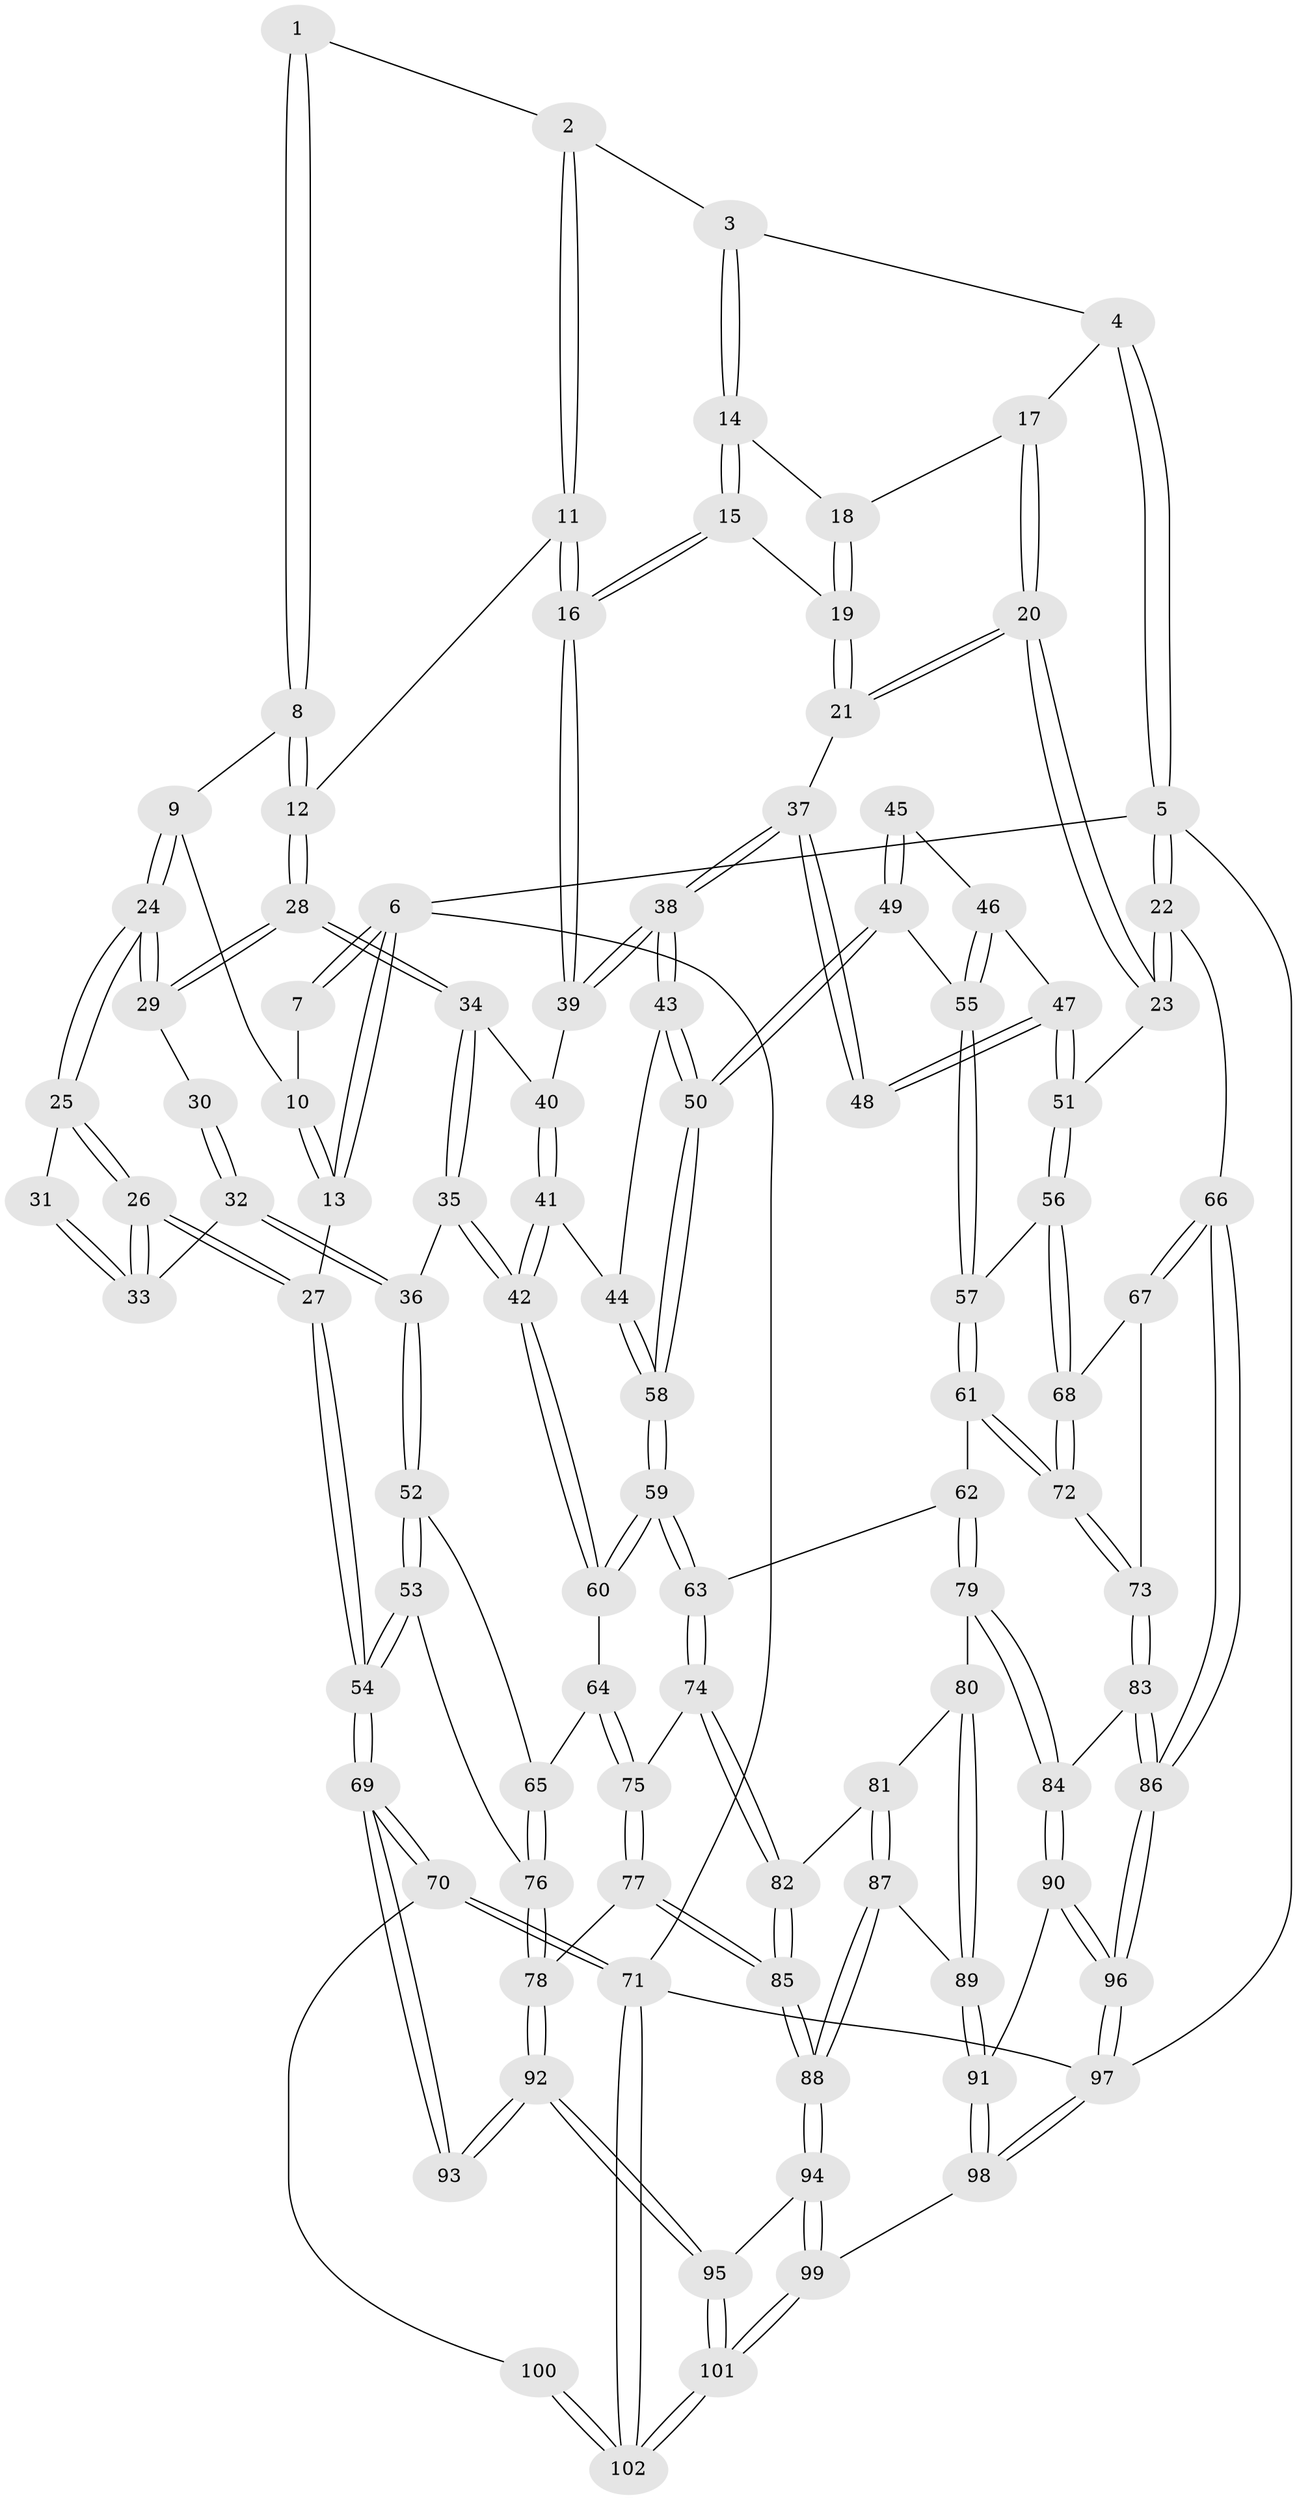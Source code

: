 // Generated by graph-tools (version 1.1) at 2025/38/02/21/25 10:38:57]
// undirected, 102 vertices, 252 edges
graph export_dot {
graph [start="1"]
  node [color=gray90,style=filled];
  1 [pos="+0.34088672285589944+0"];
  2 [pos="+0.4063048342847174+0"];
  3 [pos="+0.5964568758497626+0"];
  4 [pos="+0.9482007579550445+0"];
  5 [pos="+1+0"];
  6 [pos="+0+0"];
  7 [pos="+0.19391343411649187+0"];
  8 [pos="+0.29482267705882637+0"];
  9 [pos="+0.1907057086589176+0.08474093206007083"];
  10 [pos="+0.13311735857570703+0.05043497165086596"];
  11 [pos="+0.38572375509635715+0.1623891861525248"];
  12 [pos="+0.3528481968906519+0.17271317899667152"];
  13 [pos="+0+0.032839967040715644"];
  14 [pos="+0.5997425498564652+0"];
  15 [pos="+0.5825730188447377+0.08689031050973561"];
  16 [pos="+0.5775553943983458+0.11515013375064369"];
  17 [pos="+0.904523793299879+0.05920561279012059"];
  18 [pos="+0.7954116447761921+0.03157337272145909"];
  19 [pos="+0.8038612740902391+0.10678379498122173"];
  20 [pos="+0.971944943062906+0.226842974483587"];
  21 [pos="+0.8963502795899543+0.2323263539096735"];
  22 [pos="+1+0.2616929579169123"];
  23 [pos="+1+0.25608846384017353"];
  24 [pos="+0.19102993059822554+0.08950694742867671"];
  25 [pos="+0.023309910944038042+0.18596618168315943"];
  26 [pos="+0+0.20260200007247925"];
  27 [pos="+0+0.19619106136026135"];
  28 [pos="+0.31305980682392476+0.21529132447208407"];
  29 [pos="+0.22986670890712524+0.16251103021409938"];
  30 [pos="+0.1506044258039313+0.19789192313921194"];
  31 [pos="+0.12620611834935702+0.19957260520150252"];
  32 [pos="+0.19904534778195032+0.3346714079913442"];
  33 [pos="+0.16299430200453832+0.3134571276818484"];
  34 [pos="+0.31237553463216455+0.22615598287643293"];
  35 [pos="+0.2806378573408074+0.33287955563219707"];
  36 [pos="+0.23603565888213046+0.36443187914527597"];
  37 [pos="+0.764164849419792+0.27555438939620597"];
  38 [pos="+0.7179365157544+0.2786069547077635"];
  39 [pos="+0.5957968309123195+0.1623594899670899"];
  40 [pos="+0.49697890036397585+0.30315247957377733"];
  41 [pos="+0.48144857305049626+0.3775736526617654"];
  42 [pos="+0.43353818809242783+0.40925348004670736"];
  43 [pos="+0.6922764224719891+0.3405703674234829"];
  44 [pos="+0.4898194275939926+0.38024012493429526"];
  45 [pos="+0.795014923056873+0.37214324152891154"];
  46 [pos="+0.8257562430303462+0.43443232658777875"];
  47 [pos="+0.8569824633398071+0.4282048705715924"];
  48 [pos="+0.7805003310534727+0.31480792416389697"];
  49 [pos="+0.7985737654872763+0.45952099201325697"];
  50 [pos="+0.6803523199905981+0.41989870763813897"];
  51 [pos="+0.8951368618892754+0.44151586795383013"];
  52 [pos="+0.2089748403028563+0.41774400172229076"];
  53 [pos="+0+0.5480880827027136"];
  54 [pos="+0+0.5551479819419"];
  55 [pos="+0.7996875119714941+0.4603447048922506"];
  56 [pos="+0.8859573760676495+0.47826048059777354"];
  57 [pos="+0.8119445784964274+0.49073700646216556"];
  58 [pos="+0.6445991984278804+0.4995686946565963"];
  59 [pos="+0.6425940503983388+0.527620600415598"];
  60 [pos="+0.4337863726662801+0.48196123447463424"];
  61 [pos="+0.7681959779323532+0.5765489276181639"];
  62 [pos="+0.7091769882105187+0.5711356512614794"];
  63 [pos="+0.6430387708632842+0.529565106894616"];
  64 [pos="+0.4135774536595246+0.5263700121189575"];
  65 [pos="+0.3029906644822303+0.5469982746393942"];
  66 [pos="+1+0.5655208856436947"];
  67 [pos="+0.9175495237474733+0.5300009894038151"];
  68 [pos="+0.8886440373863234+0.4845005265747894"];
  69 [pos="+0+0.6535352784207038"];
  70 [pos="+0+0.8878705074887877"];
  71 [pos="+0+1"];
  72 [pos="+0.7951853415041306+0.5937266388055408"];
  73 [pos="+0.8383324733766735+0.6273762853912229"];
  74 [pos="+0.5631768872807944+0.6206696285205754"];
  75 [pos="+0.43358430045738333+0.5643317540252459"];
  76 [pos="+0.2590497983044942+0.677109523454949"];
  77 [pos="+0.398128495265796+0.6996446705530978"];
  78 [pos="+0.264069661602144+0.6874912597094534"];
  79 [pos="+0.6963297558825032+0.7225186581203701"];
  80 [pos="+0.6918288277282005+0.7243506576515769"];
  81 [pos="+0.590127448011975+0.692519798698341"];
  82 [pos="+0.5562782477417259+0.668374324912755"];
  83 [pos="+0.8967673976642643+0.748544183427863"];
  84 [pos="+0.8554950141427462+0.7801349387261156"];
  85 [pos="+0.46714505197664496+0.7530985976384886"];
  86 [pos="+1+0.744531026509087"];
  87 [pos="+0.622182195988858+0.8411604683046281"];
  88 [pos="+0.4748257185125742+0.8373656634728668"];
  89 [pos="+0.6270979925354742+0.842484787617405"];
  90 [pos="+0.801938721067897+0.8862773915711308"];
  91 [pos="+0.7317387945583936+0.948863990623051"];
  92 [pos="+0.223756667957247+0.8378792034862279"];
  93 [pos="+0.20048159464838142+0.8344574902934467"];
  94 [pos="+0.43436102254651376+0.9027206140452523"];
  95 [pos="+0.24015785902632683+0.8660958183639356"];
  96 [pos="+1+1"];
  97 [pos="+1+1"];
  98 [pos="+0.6722743018642247+1"];
  99 [pos="+0.5042389938867196+1"];
  100 [pos="+0.09587407983293075+0.8843659526947513"];
  101 [pos="+0.0861063858810975+1"];
  102 [pos="+0.04650470019453713+1"];
  1 -- 2;
  1 -- 8;
  1 -- 8;
  2 -- 3;
  2 -- 11;
  2 -- 11;
  3 -- 4;
  3 -- 14;
  3 -- 14;
  4 -- 5;
  4 -- 5;
  4 -- 17;
  5 -- 6;
  5 -- 22;
  5 -- 22;
  5 -- 97;
  6 -- 7;
  6 -- 7;
  6 -- 13;
  6 -- 13;
  6 -- 71;
  7 -- 10;
  8 -- 9;
  8 -- 12;
  8 -- 12;
  9 -- 10;
  9 -- 24;
  9 -- 24;
  10 -- 13;
  10 -- 13;
  11 -- 12;
  11 -- 16;
  11 -- 16;
  12 -- 28;
  12 -- 28;
  13 -- 27;
  14 -- 15;
  14 -- 15;
  14 -- 18;
  15 -- 16;
  15 -- 16;
  15 -- 19;
  16 -- 39;
  16 -- 39;
  17 -- 18;
  17 -- 20;
  17 -- 20;
  18 -- 19;
  18 -- 19;
  19 -- 21;
  19 -- 21;
  20 -- 21;
  20 -- 21;
  20 -- 23;
  20 -- 23;
  21 -- 37;
  22 -- 23;
  22 -- 23;
  22 -- 66;
  23 -- 51;
  24 -- 25;
  24 -- 25;
  24 -- 29;
  24 -- 29;
  25 -- 26;
  25 -- 26;
  25 -- 31;
  26 -- 27;
  26 -- 27;
  26 -- 33;
  26 -- 33;
  27 -- 54;
  27 -- 54;
  28 -- 29;
  28 -- 29;
  28 -- 34;
  28 -- 34;
  29 -- 30;
  30 -- 32;
  30 -- 32;
  31 -- 33;
  31 -- 33;
  32 -- 33;
  32 -- 36;
  32 -- 36;
  34 -- 35;
  34 -- 35;
  34 -- 40;
  35 -- 36;
  35 -- 42;
  35 -- 42;
  36 -- 52;
  36 -- 52;
  37 -- 38;
  37 -- 38;
  37 -- 48;
  37 -- 48;
  38 -- 39;
  38 -- 39;
  38 -- 43;
  38 -- 43;
  39 -- 40;
  40 -- 41;
  40 -- 41;
  41 -- 42;
  41 -- 42;
  41 -- 44;
  42 -- 60;
  42 -- 60;
  43 -- 44;
  43 -- 50;
  43 -- 50;
  44 -- 58;
  44 -- 58;
  45 -- 46;
  45 -- 49;
  45 -- 49;
  46 -- 47;
  46 -- 55;
  46 -- 55;
  47 -- 48;
  47 -- 48;
  47 -- 51;
  47 -- 51;
  49 -- 50;
  49 -- 50;
  49 -- 55;
  50 -- 58;
  50 -- 58;
  51 -- 56;
  51 -- 56;
  52 -- 53;
  52 -- 53;
  52 -- 65;
  53 -- 54;
  53 -- 54;
  53 -- 76;
  54 -- 69;
  54 -- 69;
  55 -- 57;
  55 -- 57;
  56 -- 57;
  56 -- 68;
  56 -- 68;
  57 -- 61;
  57 -- 61;
  58 -- 59;
  58 -- 59;
  59 -- 60;
  59 -- 60;
  59 -- 63;
  59 -- 63;
  60 -- 64;
  61 -- 62;
  61 -- 72;
  61 -- 72;
  62 -- 63;
  62 -- 79;
  62 -- 79;
  63 -- 74;
  63 -- 74;
  64 -- 65;
  64 -- 75;
  64 -- 75;
  65 -- 76;
  65 -- 76;
  66 -- 67;
  66 -- 67;
  66 -- 86;
  66 -- 86;
  67 -- 68;
  67 -- 73;
  68 -- 72;
  68 -- 72;
  69 -- 70;
  69 -- 70;
  69 -- 93;
  69 -- 93;
  70 -- 71;
  70 -- 71;
  70 -- 100;
  71 -- 102;
  71 -- 102;
  71 -- 97;
  72 -- 73;
  72 -- 73;
  73 -- 83;
  73 -- 83;
  74 -- 75;
  74 -- 82;
  74 -- 82;
  75 -- 77;
  75 -- 77;
  76 -- 78;
  76 -- 78;
  77 -- 78;
  77 -- 85;
  77 -- 85;
  78 -- 92;
  78 -- 92;
  79 -- 80;
  79 -- 84;
  79 -- 84;
  80 -- 81;
  80 -- 89;
  80 -- 89;
  81 -- 82;
  81 -- 87;
  81 -- 87;
  82 -- 85;
  82 -- 85;
  83 -- 84;
  83 -- 86;
  83 -- 86;
  84 -- 90;
  84 -- 90;
  85 -- 88;
  85 -- 88;
  86 -- 96;
  86 -- 96;
  87 -- 88;
  87 -- 88;
  87 -- 89;
  88 -- 94;
  88 -- 94;
  89 -- 91;
  89 -- 91;
  90 -- 91;
  90 -- 96;
  90 -- 96;
  91 -- 98;
  91 -- 98;
  92 -- 93;
  92 -- 93;
  92 -- 95;
  92 -- 95;
  94 -- 95;
  94 -- 99;
  94 -- 99;
  95 -- 101;
  95 -- 101;
  96 -- 97;
  96 -- 97;
  97 -- 98;
  97 -- 98;
  98 -- 99;
  99 -- 101;
  99 -- 101;
  100 -- 102;
  100 -- 102;
  101 -- 102;
  101 -- 102;
}
